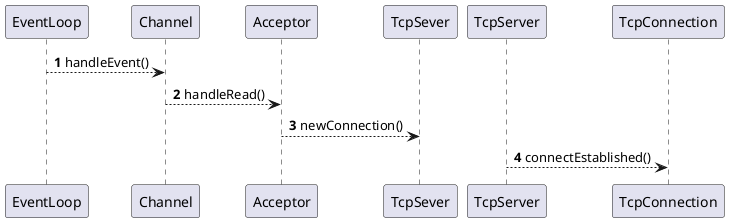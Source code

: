 @startuml 
autonumber
EventLoop --> Channel : handleEvent()
Channel --> Acceptor : handleRead()
Acceptor --> TcpSever : newConnection()
TcpServer --> TcpConnection : connectEstablished()
@enduml